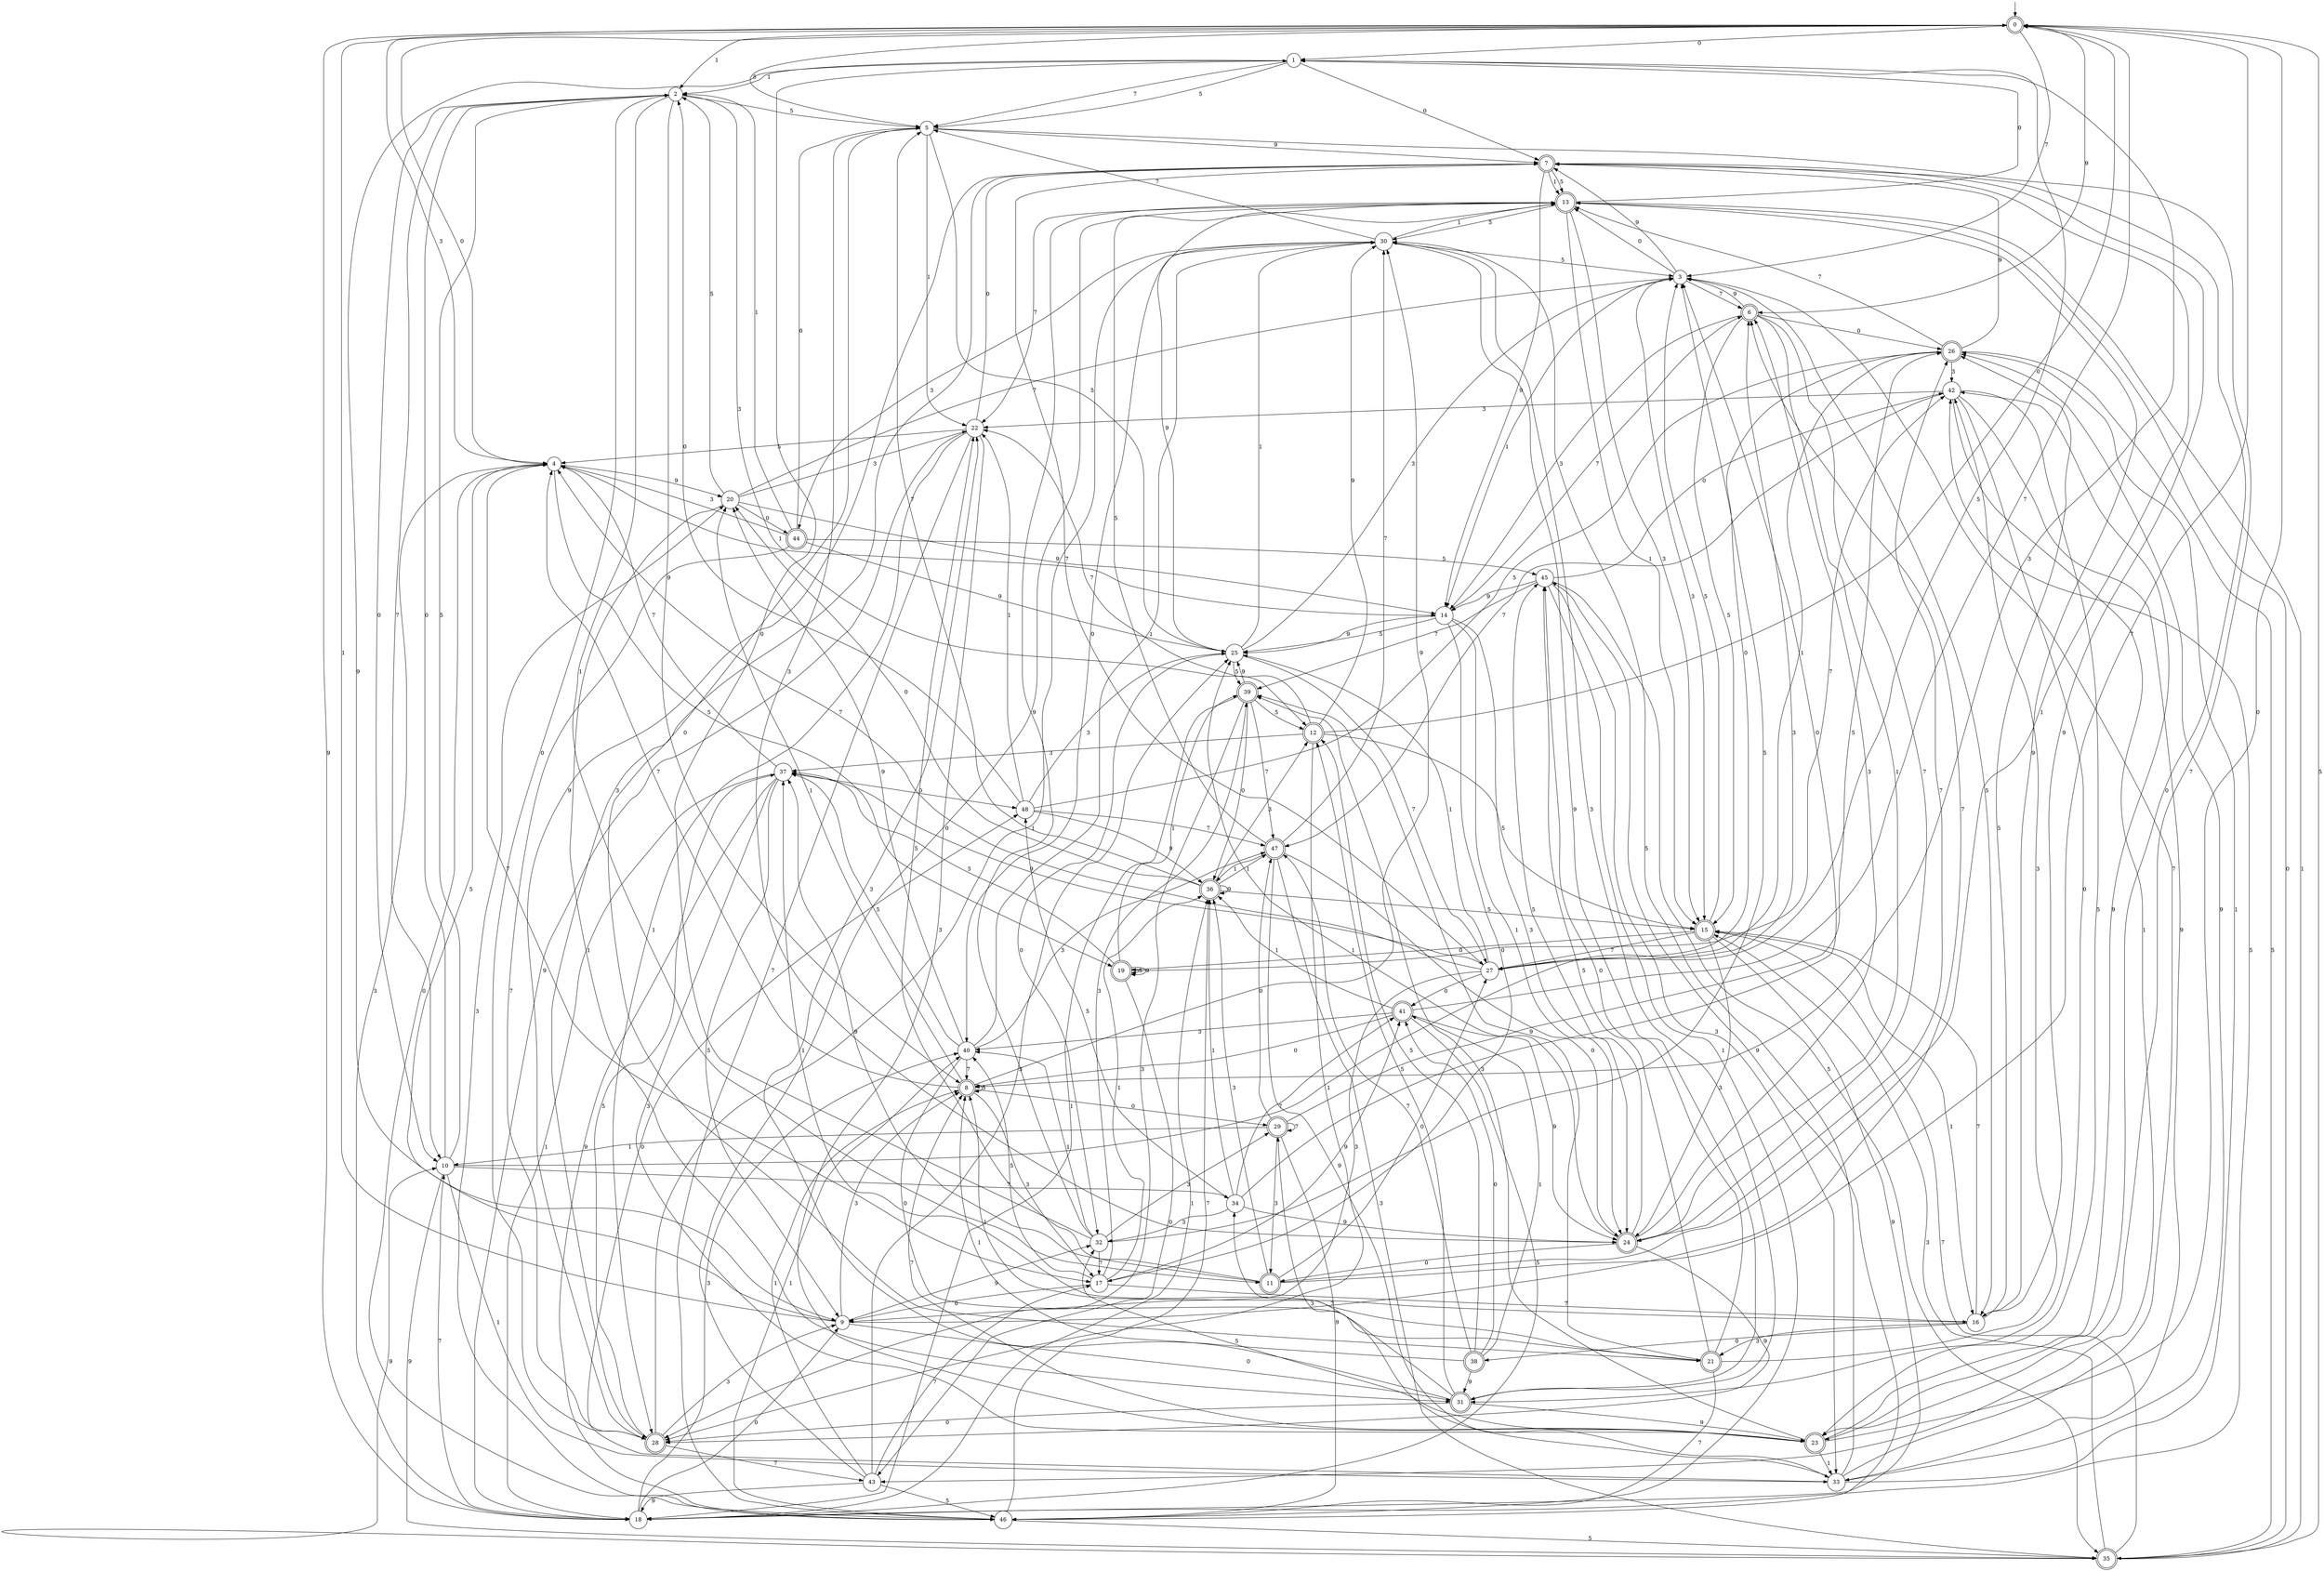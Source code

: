 digraph g {

	s0 [shape="doublecircle" label="0"];
	s1 [shape="circle" label="1"];
	s2 [shape="circle" label="2"];
	s3 [shape="circle" label="3"];
	s4 [shape="circle" label="4"];
	s5 [shape="circle" label="5"];
	s6 [shape="doublecircle" label="6"];
	s7 [shape="doublecircle" label="7"];
	s8 [shape="doublecircle" label="8"];
	s9 [shape="circle" label="9"];
	s10 [shape="circle" label="10"];
	s11 [shape="doublecircle" label="11"];
	s12 [shape="doublecircle" label="12"];
	s13 [shape="doublecircle" label="13"];
	s14 [shape="circle" label="14"];
	s15 [shape="doublecircle" label="15"];
	s16 [shape="circle" label="16"];
	s17 [shape="circle" label="17"];
	s18 [shape="circle" label="18"];
	s19 [shape="doublecircle" label="19"];
	s20 [shape="circle" label="20"];
	s21 [shape="doublecircle" label="21"];
	s22 [shape="circle" label="22"];
	s23 [shape="doublecircle" label="23"];
	s24 [shape="doublecircle" label="24"];
	s25 [shape="circle" label="25"];
	s26 [shape="doublecircle" label="26"];
	s27 [shape="circle" label="27"];
	s28 [shape="doublecircle" label="28"];
	s29 [shape="doublecircle" label="29"];
	s30 [shape="circle" label="30"];
	s31 [shape="doublecircle" label="31"];
	s32 [shape="circle" label="32"];
	s33 [shape="circle" label="33"];
	s34 [shape="circle" label="34"];
	s35 [shape="doublecircle" label="35"];
	s36 [shape="doublecircle" label="36"];
	s37 [shape="circle" label="37"];
	s38 [shape="doublecircle" label="38"];
	s39 [shape="doublecircle" label="39"];
	s40 [shape="circle" label="40"];
	s41 [shape="doublecircle" label="41"];
	s42 [shape="circle" label="42"];
	s43 [shape="circle" label="43"];
	s44 [shape="doublecircle" label="44"];
	s45 [shape="circle" label="45"];
	s46 [shape="circle" label="46"];
	s47 [shape="doublecircle" label="47"];
	s48 [shape="circle" label="48"];
	s0 -> s1 [label="0"];
	s0 -> s2 [label="1"];
	s0 -> s3 [label="7"];
	s0 -> s4 [label="3"];
	s0 -> s5 [label="5"];
	s0 -> s6 [label="9"];
	s1 -> s7 [label="0"];
	s1 -> s2 [label="1"];
	s1 -> s5 [label="7"];
	s1 -> s8 [label="3"];
	s1 -> s5 [label="5"];
	s1 -> s9 [label="9"];
	s2 -> s10 [label="0"];
	s2 -> s11 [label="1"];
	s2 -> s10 [label="7"];
	s2 -> s12 [label="3"];
	s2 -> s5 [label="5"];
	s2 -> s8 [label="9"];
	s3 -> s13 [label="0"];
	s3 -> s14 [label="1"];
	s3 -> s6 [label="7"];
	s3 -> s15 [label="3"];
	s3 -> s16 [label="5"];
	s3 -> s7 [label="9"];
	s4 -> s0 [label="0"];
	s4 -> s14 [label="1"];
	s4 -> s17 [label="7"];
	s4 -> s18 [label="3"];
	s4 -> s19 [label="5"];
	s4 -> s20 [label="9"];
	s5 -> s21 [label="0"];
	s5 -> s22 [label="1"];
	s5 -> s23 [label="7"];
	s5 -> s24 [label="3"];
	s5 -> s25 [label="5"];
	s5 -> s7 [label="9"];
	s6 -> s26 [label="0"];
	s6 -> s24 [label="1"];
	s6 -> s24 [label="7"];
	s6 -> s14 [label="3"];
	s6 -> s15 [label="5"];
	s6 -> s3 [label="9"];
	s7 -> s23 [label="0"];
	s7 -> s13 [label="1"];
	s7 -> s27 [label="7"];
	s7 -> s28 [label="3"];
	s7 -> s13 [label="5"];
	s7 -> s14 [label="9"];
	s8 -> s29 [label="0"];
	s8 -> s20 [label="1"];
	s8 -> s4 [label="7"];
	s8 -> s17 [label="3"];
	s8 -> s8 [label="5"];
	s8 -> s30 [label="9"];
	s9 -> s31 [label="0"];
	s9 -> s0 [label="1"];
	s9 -> s6 [label="7"];
	s9 -> s8 [label="3"];
	s9 -> s4 [label="5"];
	s9 -> s32 [label="9"];
	s10 -> s2 [label="0"];
	s10 -> s33 [label="1"];
	s10 -> s34 [label="7"];
	s10 -> s6 [label="3"];
	s10 -> s2 [label="5"];
	s10 -> s35 [label="9"];
	s11 -> s27 [label="0"];
	s11 -> s7 [label="1"];
	s11 -> s0 [label="7"];
	s11 -> s36 [label="3"];
	s11 -> s22 [label="5"];
	s11 -> s37 [label="9"];
	s12 -> s0 [label="0"];
	s12 -> s28 [label="1"];
	s12 -> s22 [label="7"];
	s12 -> s37 [label="3"];
	s12 -> s15 [label="5"];
	s12 -> s30 [label="9"];
	s13 -> s1 [label="0"];
	s13 -> s15 [label="1"];
	s13 -> s22 [label="7"];
	s13 -> s15 [label="3"];
	s13 -> s30 [label="5"];
	s13 -> s16 [label="9"];
	s14 -> s17 [label="0"];
	s14 -> s24 [label="1"];
	s14 -> s6 [label="7"];
	s14 -> s24 [label="3"];
	s14 -> s25 [label="5"];
	s14 -> s25 [label="9"];
	s15 -> s19 [label="0"];
	s15 -> s16 [label="1"];
	s15 -> s27 [label="7"];
	s15 -> s24 [label="3"];
	s15 -> s3 [label="5"];
	s15 -> s18 [label="9"];
	s16 -> s38 [label="0"];
	s16 -> s37 [label="1"];
	s16 -> s15 [label="7"];
	s16 -> s21 [label="3"];
	s16 -> s26 [label="5"];
	s16 -> s7 [label="9"];
	s17 -> s9 [label="0"];
	s17 -> s36 [label="1"];
	s17 -> s16 [label="7"];
	s17 -> s39 [label="3"];
	s17 -> s40 [label="5"];
	s17 -> s41 [label="9"];
	s18 -> s9 [label="0"];
	s18 -> s36 [label="1"];
	s18 -> s10 [label="7"];
	s18 -> s40 [label="3"];
	s18 -> s42 [label="5"];
	s18 -> s0 [label="9"];
	s19 -> s43 [label="0"];
	s19 -> s39 [label="1"];
	s19 -> s42 [label="7"];
	s19 -> s37 [label="3"];
	s19 -> s19 [label="5"];
	s19 -> s19 [label="9"];
	s20 -> s44 [label="0"];
	s20 -> s31 [label="1"];
	s20 -> s3 [label="7"];
	s20 -> s22 [label="3"];
	s20 -> s2 [label="5"];
	s20 -> s14 [label="9"];
	s21 -> s45 [label="0"];
	s21 -> s8 [label="1"];
	s21 -> s46 [label="7"];
	s21 -> s42 [label="3"];
	s21 -> s45 [label="5"];
	s21 -> s39 [label="9"];
	s22 -> s7 [label="0"];
	s22 -> s28 [label="1"];
	s22 -> s46 [label="7"];
	s22 -> s23 [label="3"];
	s22 -> s4 [label="5"];
	s22 -> s18 [label="9"];
	s23 -> s0 [label="0"];
	s23 -> s33 [label="1"];
	s23 -> s8 [label="7"];
	s23 -> s39 [label="3"];
	s23 -> s32 [label="5"];
	s23 -> s42 [label="9"];
	s24 -> s11 [label="0"];
	s24 -> s25 [label="1"];
	s24 -> s26 [label="7"];
	s24 -> s6 [label="3"];
	s24 -> s45 [label="5"];
	s24 -> s28 [label="9"];
	s25 -> s32 [label="0"];
	s25 -> s30 [label="1"];
	s25 -> s27 [label="7"];
	s25 -> s3 [label="3"];
	s25 -> s39 [label="5"];
	s25 -> s13 [label="9"];
	s26 -> s27 [label="0"];
	s26 -> s27 [label="1"];
	s26 -> s13 [label="7"];
	s26 -> s42 [label="3"];
	s26 -> s35 [label="5"];
	s26 -> s7 [label="9"];
	s27 -> s41 [label="0"];
	s27 -> s25 [label="1"];
	s27 -> s4 [label="7"];
	s27 -> s9 [label="3"];
	s27 -> s1 [label="5"];
	s27 -> s37 [label="9"];
	s28 -> s2 [label="0"];
	s28 -> s30 [label="1"];
	s28 -> s43 [label="7"];
	s28 -> s9 [label="3"];
	s28 -> s37 [label="5"];
	s28 -> s7 [label="9"];
	s29 -> s47 [label="0"];
	s29 -> s10 [label="1"];
	s29 -> s29 [label="7"];
	s29 -> s11 [label="3"];
	s29 -> s26 [label="5"];
	s29 -> s46 [label="9"];
	s30 -> s40 [label="0"];
	s30 -> s13 [label="1"];
	s30 -> s5 [label="7"];
	s30 -> s44 [label="3"];
	s30 -> s3 [label="5"];
	s30 -> s31 [label="9"];
	s31 -> s28 [label="0"];
	s31 -> s8 [label="1"];
	s31 -> s34 [label="7"];
	s31 -> s30 [label="3"];
	s31 -> s12 [label="5"];
	s31 -> s23 [label="9"];
	s32 -> s1 [label="0"];
	s32 -> s40 [label="1"];
	s32 -> s17 [label="7"];
	s32 -> s29 [label="3"];
	s32 -> s3 [label="5"];
	s32 -> s13 [label="9"];
	s33 -> s48 [label="0"];
	s33 -> s26 [label="1"];
	s33 -> s3 [label="7"];
	s33 -> s29 [label="3"];
	s33 -> s30 [label="5"];
	s33 -> s26 [label="9"];
	s34 -> s3 [label="0"];
	s34 -> s36 [label="1"];
	s34 -> s41 [label="7"];
	s34 -> s32 [label="3"];
	s34 -> s48 [label="5"];
	s34 -> s24 [label="9"];
	s35 -> s13 [label="0"];
	s35 -> s13 [label="1"];
	s35 -> s15 [label="7"];
	s35 -> s15 [label="3"];
	s35 -> s0 [label="5"];
	s35 -> s10 [label="9"];
	s36 -> s20 [label="0"];
	s36 -> s47 [label="1"];
	s36 -> s5 [label="7"];
	s36 -> s12 [label="3"];
	s36 -> s15 [label="5"];
	s36 -> s36 [label="9"];
	s37 -> s48 [label="0"];
	s37 -> s18 [label="1"];
	s37 -> s4 [label="7"];
	s37 -> s23 [label="3"];
	s37 -> s9 [label="5"];
	s37 -> s46 [label="9"];
	s38 -> s41 [label="0"];
	s38 -> s41 [label="1"];
	s38 -> s47 [label="7"];
	s38 -> s22 [label="3"];
	s38 -> s12 [label="5"];
	s38 -> s31 [label="9"];
	s39 -> s36 [label="0"];
	s39 -> s18 [label="1"];
	s39 -> s47 [label="7"];
	s39 -> s28 [label="3"];
	s39 -> s12 [label="5"];
	s39 -> s25 [label="9"];
	s40 -> s21 [label="0"];
	s40 -> s30 [label="1"];
	s40 -> s8 [label="7"];
	s40 -> s47 [label="3"];
	s40 -> s37 [label="5"];
	s40 -> s20 [label="9"];
	s41 -> s8 [label="0"];
	s41 -> s36 [label="1"];
	s41 -> s0 [label="7"];
	s41 -> s40 [label="3"];
	s41 -> s18 [label="5"];
	s41 -> s24 [label="9"];
	s42 -> s31 [label="0"];
	s42 -> s43 [label="1"];
	s42 -> s47 [label="7"];
	s42 -> s22 [label="3"];
	s42 -> s23 [label="5"];
	s42 -> s33 [label="9"];
	s43 -> s13 [label="0"];
	s43 -> s8 [label="1"];
	s43 -> s17 [label="7"];
	s43 -> s25 [label="3"];
	s43 -> s46 [label="5"];
	s43 -> s18 [label="9"];
	s44 -> s5 [label="0"];
	s44 -> s2 [label="1"];
	s44 -> s28 [label="7"];
	s44 -> s4 [label="3"];
	s44 -> s45 [label="5"];
	s44 -> s25 [label="9"];
	s45 -> s42 [label="0"];
	s45 -> s46 [label="1"];
	s45 -> s39 [label="7"];
	s45 -> s33 [label="3"];
	s45 -> s35 [label="5"];
	s45 -> s14 [label="9"];
	s46 -> s4 [label="0"];
	s46 -> s40 [label="1"];
	s46 -> s36 [label="7"];
	s46 -> s20 [label="3"];
	s46 -> s35 [label="5"];
	s46 -> s45 [label="9"];
	s47 -> s24 [label="0"];
	s47 -> s36 [label="1"];
	s47 -> s30 [label="7"];
	s47 -> s35 [label="3"];
	s47 -> s13 [label="5"];
	s47 -> s33 [label="9"];
	s48 -> s2 [label="0"];
	s48 -> s22 [label="1"];
	s48 -> s47 [label="7"];
	s48 -> s25 [label="3"];
	s48 -> s26 [label="5"];
	s48 -> s36 [label="9"];

__start0 [label="" shape="none" width="0" height="0"];
__start0 -> s0;

}

